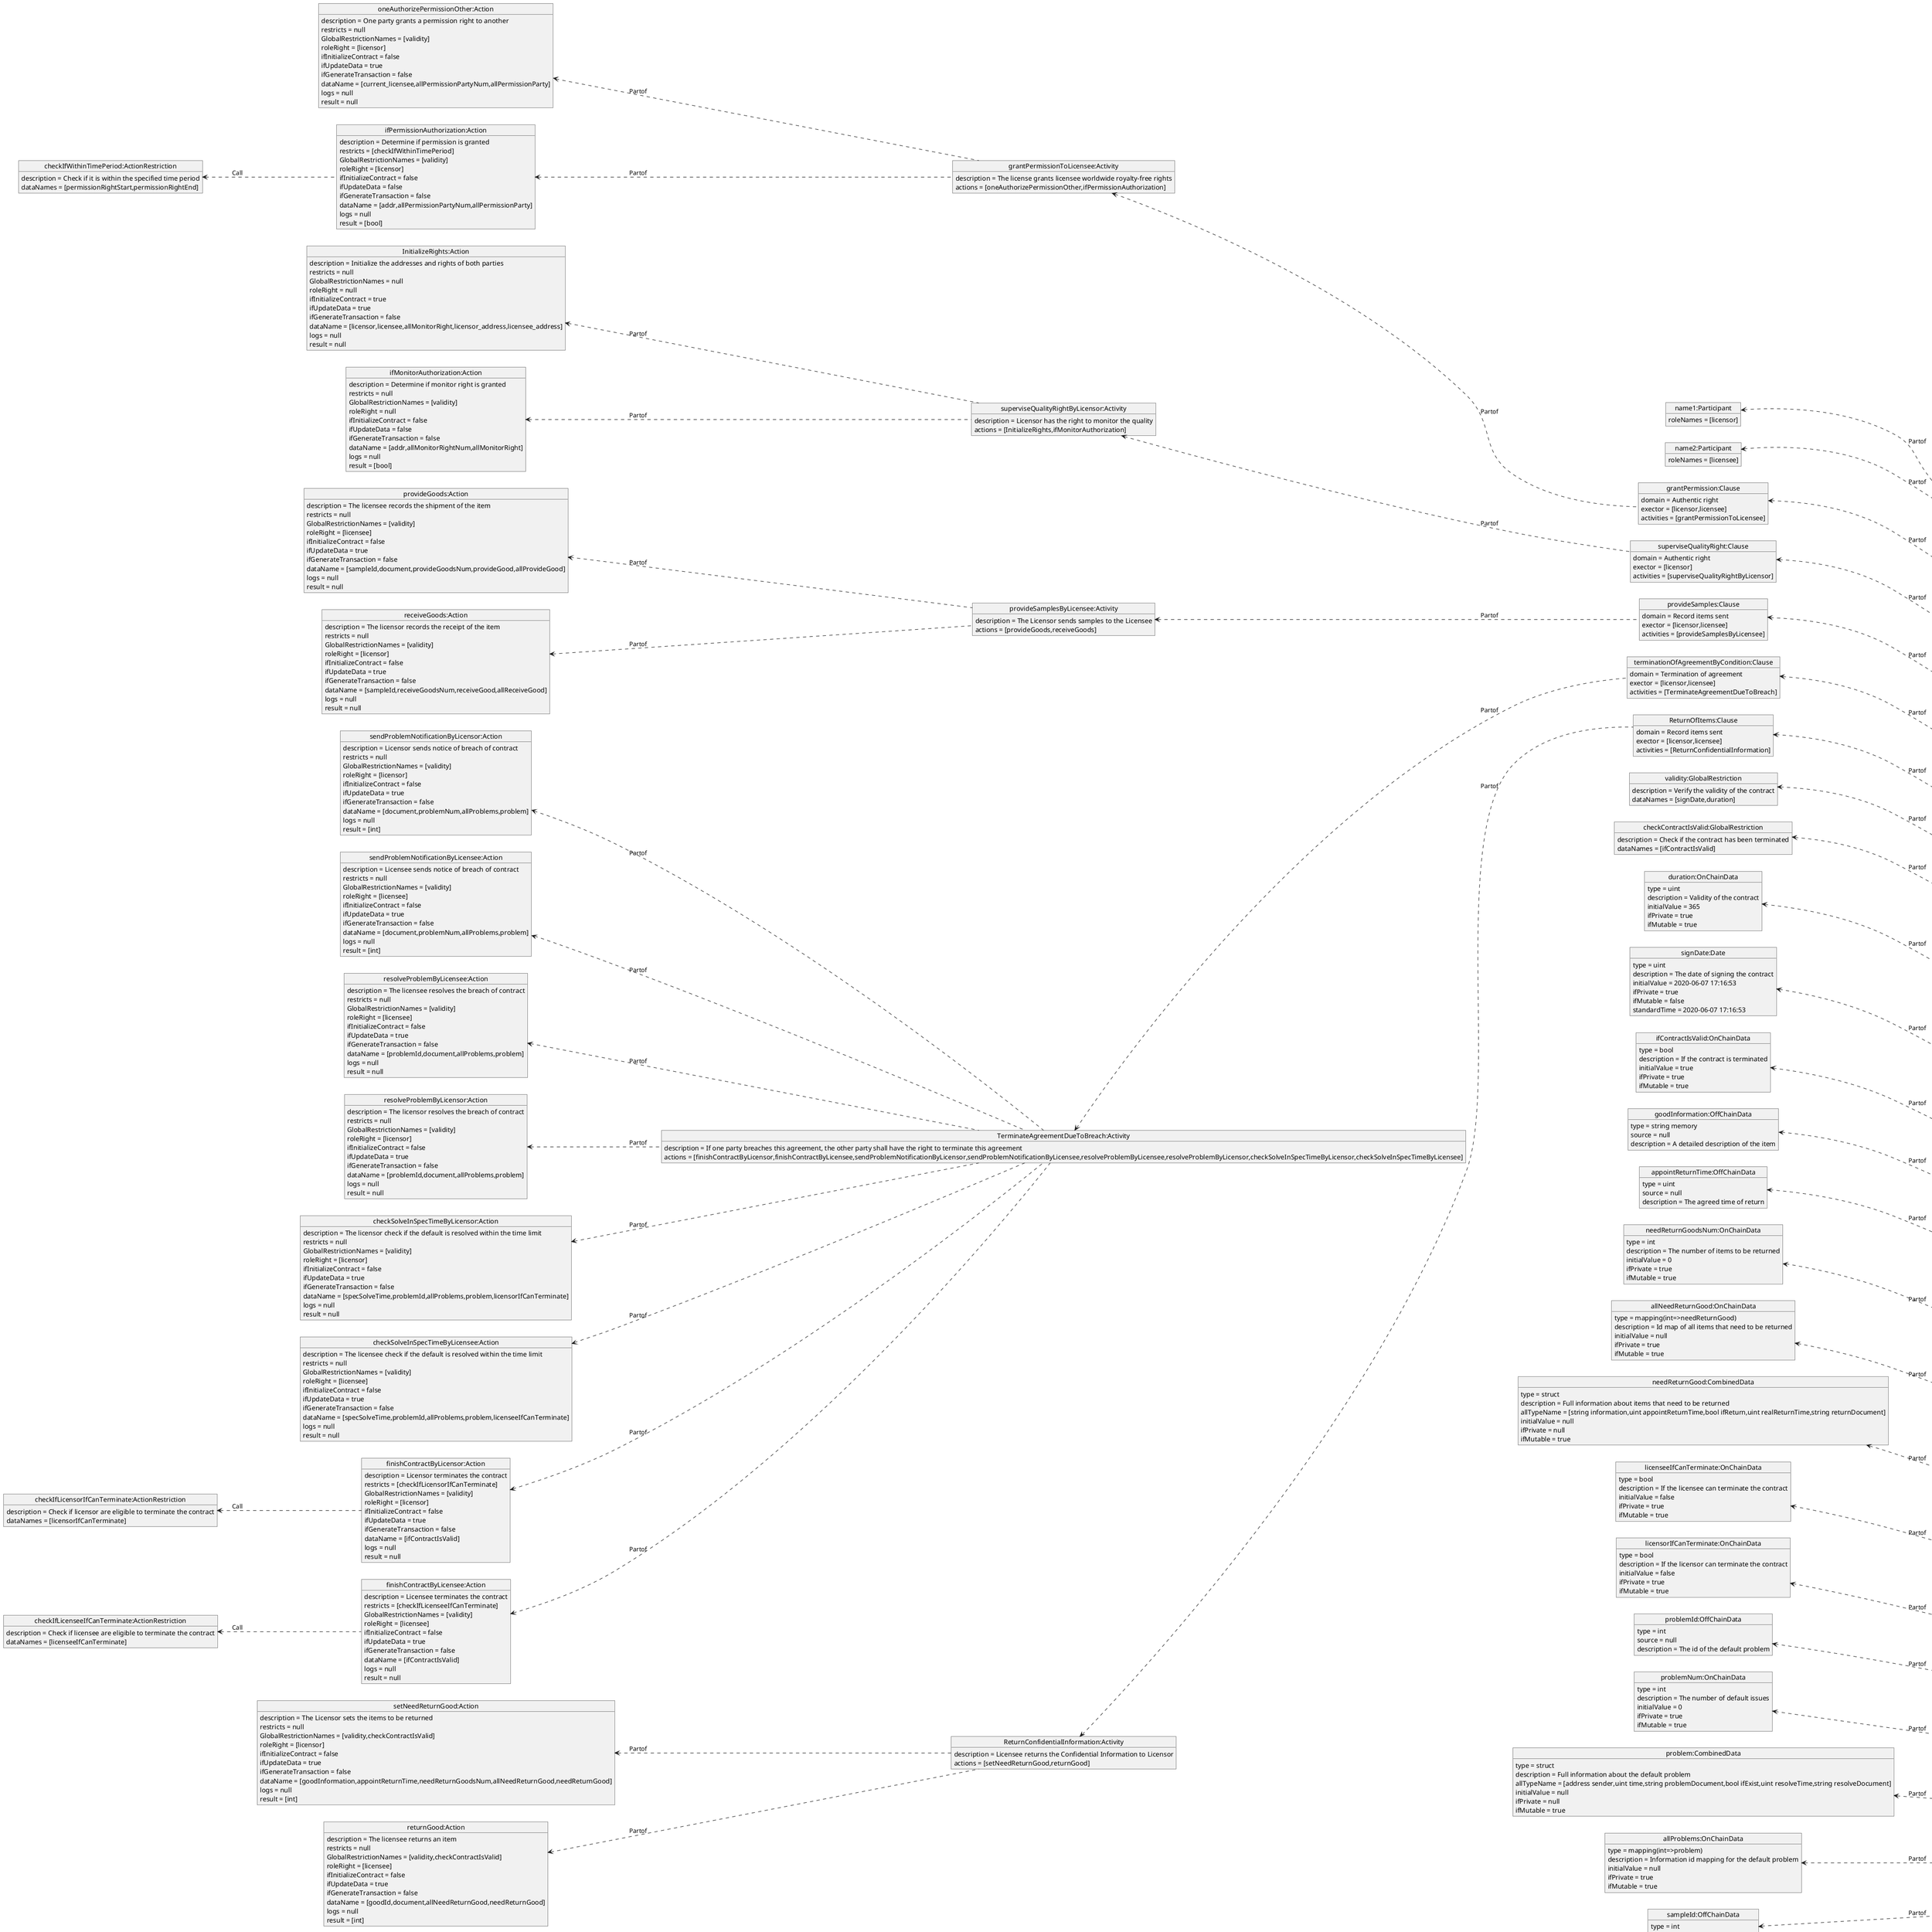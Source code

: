 @startuml
'https://plantuml.com/object-diagram
left to right direction
object "License:Contract" as o1
o1 : description = TRADEMARK LICENSE AGREEMENT
o1 : clauses = [grantPermission,superviseQualityRight,provideSamples,terminationOfAgreementByCondition,ReturnOfItems]
o1 : participants = [name1,name2]
o1 : data = [specSolveTime,goodId,ifContractIsValid,signDate,duration,goodInformation,appointReturnTime,needReturnGoodsNum,allNeedReturnGood,needReturnGood,licenseeIfCanTerminate,licensorIfCanTerminate,problemId,problemNum,allProblems,problem,sampleId,document,provideGoodsNum,provideGood,allProvideGood,receiveGoodsNum,receiveGood,allReceiveGood,licensor_address,licensee_address,licensor,licensee,allMonitorRightNum,allMonitorRight,permissionRightStart,permissionRightEnd,addr,current_licensee,allPermissionPartyNum,allPermissionParty]
o1 : globalRestrictions = [validity]
object "name1:Participant" as o2
o2 : roleNames = [licensor]
o2<..o1 : Partof
object "name2:Participant" as o3
o3 : roleNames = [licensee]
o3<..o1 : Partof
object "grantPermission:Clause" as o4
o4 : domain = Authentic right
o4 : exector = [licensor,licensee]
o4 : activities = [grantPermissionToLicensee]
o4<..o1 : Partof
object "grantPermissionToLicensee:Activity" as o5
o5 : description = The license grants licensee worldwide royalty-free rights
o5 : actions = [oneAuthorizePermissionOther,ifPermissionAuthorization]
o5<..o4 : Partof
object "oneAuthorizePermissionOther:Action" as o6
o6 : description = One party grants a permission right to another
o6 : restricts = null
o6 : GlobalRestrictionNames = [validity]
o6 : roleRight = [licensor]
o6 : ifInitializeContract = false
o6 : ifUpdateData = true
o6 : ifGenerateTransaction = false
o6 : dataName = [current_licensee,allPermissionPartyNum,allPermissionParty]
o6 : logs = null
o6 : result = null
o6<..o5 : Partof
object "ifPermissionAuthorization:Action" as o7
o7 : description = Determine if permission is granted
o7 : restricts = [checkIfWithinTimePeriod]
o7 : GlobalRestrictionNames = [validity]
o7 : roleRight = [licensor]
o7 : ifInitializeContract = false
o7 : ifUpdateData = false
o7 : ifGenerateTransaction = false
o7 : dataName = [addr,allPermissionPartyNum,allPermissionParty]
o7 : logs = null
o7 : result = [bool]
o7<..o5 : Partof
object "checkIfWithinTimePeriod:ActionRestriction" as o8
o8 : description = Check if it is within the specified time period
o8 : dataNames = [permissionRightStart,permissionRightEnd]
o8<..o7 : Call
object "superviseQualityRight:Clause" as o9
o9 : domain = Authentic right
o9 : exector = [licensor]
o9 : activities = [superviseQualityRightByLicensor]
o9<..o1 : Partof
object "superviseQualityRightByLicensor:Activity" as o10
o10 : description = Licensor has the right to monitor the quality
o10 : actions = [InitializeRights,ifMonitorAuthorization]
o10<..o9 : Partof
object "InitializeRights:Action" as o11
o11 : description = Initialize the addresses and rights of both parties
o11 : restricts = null
o11 : GlobalRestrictionNames = null
o11 : roleRight = null
o11 : ifInitializeContract = true
o11 : ifUpdateData = true
o11 : ifGenerateTransaction = false
o11 : dataName = [licensor,licensee,allMonitorRight,licensor_address,licensee_address]
o11 : logs = null
o11 : result = null
o11<..o10 : Partof
object "ifMonitorAuthorization:Action" as o12
o12 : description = Determine if monitor right is granted
o12 : restricts = null
o12 : GlobalRestrictionNames = [validity]
o12 : roleRight = null
o12 : ifInitializeContract = false
o12 : ifUpdateData = false
o12 : ifGenerateTransaction = false
o12 : dataName = [addr,allMonitorRightNum,allMonitorRight]
o12 : logs = null
o12 : result = [bool]
o12<..o10 : Partof
object "provideSamples:Clause" as o13
o13 : domain = Record items sent
o13 : exector = [licensor,licensee]
o13 : activities = [provideSamplesByLicensee]
o13<..o1 : Partof
object "provideSamplesByLicensee:Activity" as o14
o14 : description = The Licensor sends samples to the Licensee
o14 : actions = [provideGoods,receiveGoods]
o14<..o13 : Partof
object "provideGoods:Action" as o15
o15 : description = The licensee records the shipment of the item
o15 : restricts = null
o15 : GlobalRestrictionNames = [validity]
o15 : roleRight = [licensee]
o15 : ifInitializeContract = false
o15 : ifUpdateData = true
o15 : ifGenerateTransaction = false
o15 : dataName = [sampleId,document,provideGoodsNum,provideGood,allProvideGood]
o15 : logs = null
o15 : result = null
o15<..o14 : Partof
object "receiveGoods:Action" as o16
o16 : description = The licensor records the receipt of the item
o16 : restricts = null
o16 : GlobalRestrictionNames = [validity]
o16 : roleRight = [licensor]
o16 : ifInitializeContract = false
o16 : ifUpdateData = true
o16 : ifGenerateTransaction = false
o16 : dataName = [sampleId,receiveGoodsNum,receiveGood,allReceiveGood]
o16 : logs = null
o16 : result = null
o16<..o14 : Partof
object "terminationOfAgreementByCondition:Clause" as o17
o17 : domain = Termination of agreement
o17 : exector = [licensor,licensee]
o17 : activities = [TerminateAgreementDueToBreach]
o17<..o1 : Partof
object "TerminateAgreementDueToBreach:Activity" as o18
o18 : description = If one party breaches this agreement, the other party shall have the right to terminate this agreement
o18 : actions = [finishContractByLicensor,finishContractByLicensee,sendProblemNotificationByLicensor,sendProblemNotificationByLicensee,resolveProblemByLicensee,resolveProblemByLicensor,checkSolveInSpecTimeByLicensor,checkSolveInSpecTimeByLicensee]
o18<..o17 : Partof
object "sendProblemNotificationByLicensor:Action" as o19
o19 : description = Licensor sends notice of breach of contract
o19 : restricts = null
o19 : GlobalRestrictionNames = [validity]
o19 : roleRight = [licensor]
o19 : ifInitializeContract = false
o19 : ifUpdateData = true
o19 : ifGenerateTransaction = false
o19 : dataName = [document,problemNum,allProblems,problem]
o19 : logs = null
o19 : result = [int]
o19<..o18 : Partof
object "sendProblemNotificationByLicensee:Action" as o20
o20 : description = Licensee sends notice of breach of contract
o20 : restricts = null
o20 : GlobalRestrictionNames = [validity]
o20 : roleRight = [licensee]
o20 : ifInitializeContract = false
o20 : ifUpdateData = true
o20 : ifGenerateTransaction = false
o20 : dataName = [document,problemNum,allProblems,problem]
o20 : logs = null
o20 : result = [int]
o20<..o18 : Partof
object "resolveProblemByLicensee:Action" as o21
o21 : description = The licensee resolves the breach of contract
o21 : restricts = null
o21 : GlobalRestrictionNames = [validity]
o21 : roleRight = [licensee]
o21 : ifInitializeContract = false
o21 : ifUpdateData = true
o21 : ifGenerateTransaction = false
o21 : dataName = [problemId,document,allProblems,problem]
o21 : logs = null
o21 : result = null
o21<..o18 : Partof
object "resolveProblemByLicensor:Action" as o22
o22 : description = The licensor resolves the breach of contract
o22 : restricts = null
o22 : GlobalRestrictionNames = [validity]
o22 : roleRight = [licensor]
o22 : ifInitializeContract = false
o22 : ifUpdateData = true
o22 : ifGenerateTransaction = false
o22 : dataName = [problemId,document,allProblems,problem]
o22 : logs = null
o22 : result = null
o22<..o18 : Partof
object "checkSolveInSpecTimeByLicensor:Action" as o23
o23 : description = The licensor check if the default is resolved within the time limit
o23 : restricts = null
o23 : GlobalRestrictionNames = [validity]
o23 : roleRight = [licensor]
o23 : ifInitializeContract = false
o23 : ifUpdateData = true
o23 : ifGenerateTransaction = false
o23 : dataName = [specSolveTime,problemId,allProblems,problem,licensorIfCanTerminate]
o23 : logs = null
o23 : result = null
o23<..o18 : Partof
object "checkSolveInSpecTimeByLicensee:Action" as o24
o24 : description = The licensee check if the default is resolved within the time limit
o24 : restricts = null
o24 : GlobalRestrictionNames = [validity]
o24 : roleRight = [licensee]
o24 : ifInitializeContract = false
o24 : ifUpdateData = true
o24 : ifGenerateTransaction = false
o24 : dataName = [specSolveTime,problemId,allProblems,problem,licenseeIfCanTerminate]
o24 : logs = null
o24 : result = null
o24<..o18 : Partof
object "finishContractByLicensor:Action" as o25
o25 : description = Licensor terminates the contract
o25 : restricts = [checkIfLicensorIfCanTerminate]
o25 : GlobalRestrictionNames = [validity]
o25 : roleRight = [licensor]
o25 : ifInitializeContract = false
o25 : ifUpdateData = true
o25 : ifGenerateTransaction = false
o25 : dataName = [ifContractIsValid]
o25 : logs = null
o25 : result = null
o25<..o18 : Partof
object "finishContractByLicensee:Action" as o26
o26 : description = Licensee terminates the contract
o26 : restricts = [checkIfLicenseeIfCanTerminate]
o26 : GlobalRestrictionNames = [validity]
o26 : roleRight = [licensee]
o26 : ifInitializeContract = false
o26 : ifUpdateData = true
o26 : ifGenerateTransaction = false
o26 : dataName = [ifContractIsValid]
o26 : logs = null
o26 : result = null
o26<..o18 : Partof
object "checkIfLicensorIfCanTerminate:ActionRestriction" as o27
o27 : description = Check if licensor are eligible to terminate the contract
o27 : dataNames = [licensorIfCanTerminate]
o27<..o25 : Call
object "checkIfLicenseeIfCanTerminate:ActionRestriction" as o28
o28 : description = Check if licensee are eligible to terminate the contract
o28 : dataNames = [licenseeIfCanTerminate]
o28<..o26 : Call
object "ReturnOfItems:Clause" as o29
o29 : domain = Record items sent
o29 : exector = [licensor,licensee]
o29 : activities = [ReturnConfidentialInformation]
o29<..o1 : Partof
object "ReturnConfidentialInformation:Activity" as o30
o30 : description = Licensee returns the Confidential Information to Licensor
o30 : actions = [setNeedReturnGood,returnGood]
o30<..o29 : Partof
object "setNeedReturnGood:Action" as o31
o31 : description = The Licensor sets the items to be returned
o31 : restricts = null
o31 : GlobalRestrictionNames = [validity,checkContractIsValid]
o31 : roleRight = [licensor]
o31 : ifInitializeContract = false
o31 : ifUpdateData = true
o31 : ifGenerateTransaction = false
o31 : dataName = [goodInformation,appointReturnTime,needReturnGoodsNum,allNeedReturnGood,needReturnGood]
o31 : logs = null
o31 : result = [int]
o31<..o30 : Partof
object "returnGood:Action" as o32
o32 : description = The licensee returns an item
o32 : restricts = null
o32 : GlobalRestrictionNames = [validity,checkContractIsValid]
o32 : roleRight = [licensee]
o32 : ifInitializeContract = false
o32 : ifUpdateData = true
o32 : ifGenerateTransaction = false
o32 : dataName = [goodId,document,allNeedReturnGood,needReturnGood]
o32 : logs = null
o32 : result = [int]
o32<..o30 : Partof
object "validity:GlobalRestriction" as o33
o33 : description = Verify the validity of the contract
o33 : dataNames = [signDate,duration]
o33<..o1 : Partof
object "checkContractIsValid:GlobalRestriction" as o34
o34 : description = Check if the contract has been terminated
o34 : dataNames = [ifContractIsValid]
o34<..o1 : Partof
object "duration:OnChainData" as o35
o35 : type = uint
o35 : description = Validity of the contract
o35 : initialValue = 365
o35 : ifPrivate = true
o35 : ifMutable = true
o35<..o1 : Partof
object "signDate:Date" as o36
o36 : type = uint
o36 : description = The date of signing the contract
o36 : initialValue = 2020-06-07 17:16:53
o36 : ifPrivate = true
o36 : ifMutable = false
o36 : standardTime = 2020-06-07 17:16:53
o36<..o1 : Partof
object "ifContractIsValid:OnChainData" as o37
o37 : type = bool
o37 : description = If the contract is terminated
o37 : initialValue = true
o37 : ifPrivate = true
o37 : ifMutable = true
o37<..o1 : Partof
object "goodInformation:OffChainData" as o38
o38 : type = string memory
o38 : source = null
o38 : description = A detailed description of the item
o38<..o1 : Partof
object "appointReturnTime:OffChainData" as o39
o39 : type = uint
o39 : source = null
o39 : description = The agreed time of return
o39<..o1 : Partof
object "needReturnGoodsNum:OnChainData" as o40
o40 : type = int
o40 : description = The number of items to be returned
o40 : initialValue = 0
o40 : ifPrivate = true
o40 : ifMutable = true
o40<..o1 : Partof
object "allNeedReturnGood:OnChainData" as o41
o41 : type = mapping(int=>needReturnGood)
o41 : description = Id map of all items that need to be returned
o41 : initialValue = null
o41 : ifPrivate = true
o41 : ifMutable = true
o41<..o1 : Partof
object "needReturnGood:CombinedData" as o42
o42 : type = struct
o42 : description = Full information about items that need to be returned
o42 : allTypeName = [string information,uint appointReturnTime,bool ifReturn,uint realReturnTime,string returnDocument]
o42 : initialValue = null
o42 : ifPrivate = null
o42 : ifMutable = true
o42<..o1 : Partof
object "licenseeIfCanTerminate:OnChainData" as o43
o43 : type = bool
o43 : description = If the licensee can terminate the contract
o43 : initialValue = false
o43 : ifPrivate = true
o43 : ifMutable = true
o43<..o1 : Partof
object "licensorIfCanTerminate:OnChainData" as o44
o44 : type = bool
o44 : description = If the licensor can terminate the contract
o44 : initialValue = false
o44 : ifPrivate = true
o44 : ifMutable = true
o44<..o1 : Partof
object "problemId:OffChainData" as o45
o45 : type = int
o45 : source = null
o45 : description = The id of the default problem
o45<..o1 : Partof
object "problemNum:OnChainData" as o46
o46 : type = int
o46 : description = The number of default issues
o46 : initialValue = 0
o46 : ifPrivate = true
o46 : ifMutable = true
o46<..o1 : Partof
object "problem:CombinedData" as o47
o47 : type = struct
o47 : description = Full information about the default problem
o47 : allTypeName = [address sender,uint time,string problemDocument,bool ifExist,uint resolveTime,string resolveDocument]
o47 : initialValue = null
o47 : ifPrivate = null
o47 : ifMutable = true
o47<..o1 : Partof
object "allProblems:OnChainData" as o48
o48 : type = mapping(int=>problem)
o48 : description = Information id mapping for the default problem
o48 : initialValue = null
o48 : ifPrivate = true
o48 : ifMutable = true
o48<..o1 : Partof
object "sampleId:OffChainData" as o49
o49 : type = int
o49 : source = null
o49 : description = The id of the sample
o49<..o1 : Partof
object "document:OffChainData" as o50
o50 : type = string memory
o50 : source = null
o50 : description = The hash value of the proof document
o50<..o1 : Partof
object "provideGoodsNum:OnChainData" as o51
o51 : type = int
o51 : description = The number of goods to need provide
o51 : initialValue = 0
o51 : ifPrivate = true
o51 : ifMutable = true
o51<..o1 : Partof
object "provideGood:CombinedData" as o52
o52 : type = struct
o52 : description = Full information about the goods to be provided
o52 : allTypeName = [int goodId,uint time,string ipfsDocument]
o52 : initialValue = null
o52 : ifPrivate = null
o52 : ifMutable = true
o52<..o1 : Partof
object "allProvideGood:OnChainData" as o53
o53 : type = mapping(int=>provideGood)
o53 : description = Mapping of the id to the item to be provided
o53 : initialValue = null
o53 : ifPrivate = true
o53 : ifMutable = true
o53<..o1 : Partof
object "receiveGoodsNum:OnChainData" as o54
o54 : type = int
o54 : description = The number of goods to need receive
o54 : initialValue = 0
o54 : ifPrivate = true
o54 : ifMutable = true
o54<..o1 : Partof
object "receiveGood:CombinedData" as o55
o55 : type = struct
o55 : description = Full information about the goods to be received
o55 : allTypeName = [int goodId,uint time]
o55 : initialValue = null
o55 : ifPrivate = null
o55 : ifMutable = true
o55<..o1 : Partof
object "allReceiveGood:OnChainData" as o56
o56 : type = mapping(int=>receiveGood)
o56 : description = Mapping of the id to the item to be received
o56 : initialValue = null
o56 : ifPrivate = true
o56 : ifMutable = true
o56<..o1 : Partof
object "licensor:OffChainData" as o57
o57 : type = address
o57 : source = null
o57 : description = Address of Licensor
o57<..o1 : Partof
object "licensee:OffChainData" as o58
o58 : type = address
o58 : source = null
o58 : description = Address of Licensee
o58<..o1 : Partof
object "allMonitorRightNum:OnChainData" as o59
o59 : type = int
o59 : description = The number of parties with the right to monitor quality
o59 : initialValue = 1
o59 : ifPrivate = true
o59 : ifMutable = true
o59<..o1 : Partof
object "allMonitorRight:OnChainData" as o60
o60 : type = mapping(int=>address)
o60 : description = All those who have the right to monitor quality
o60 : initialValue = null
o60 : ifPrivate = true
o60 : ifMutable = true
o60<..o1 : Partof
object "permissionRightStart:OnChainData" as o61
o61 : type = uint
o61 : description = The start time of the permission
o61 : initialValue = 0
o61 : ifPrivate = true
o61 : ifMutable = true
o61<..o1 : Partof
object "permissionRightEnd:OnChainData" as o62
o62 : type = uint
o62 : description = The end time of the permission
o62 : initialValue = 0
o62 : ifPrivate = true
o62 : ifMutable = true
o62<..o1 : Partof
object "addr:OffChainData" as o63
o63 : type = address
o63 : source = null
o63 : description = Account address on the blockchain
o63<..o1 : Partof
object "current_licensee:OffChainData" as o64
o64 : type = address
o64 : source = null
o64 : description = The address to which the permission is granted
o64<..o1 : Partof
object "allPermissionPartyNum:OnChainData" as o65
o65 : type = int
o65 : description = The number of parties with the right of permission
o65 : initialValue = 0
o65 : ifPrivate = true
o65 : ifMutable = true
o65<..o1 : Partof
object "allPermissionParty:OnChainData" as o66
o66 : type = mapping(int=>address)
o66 : description = All those who have the right of permission
o66 : initialValue = null
o66 : ifPrivate = true
o66 : ifMutable = true
o66<..o1 : Partof
object "licensor_address:OnChainData" as o67
o67 : type = address
o67 : description = Account address on the blockchain of licensor
o67 : initialValue = null
o67 : ifPrivate = true
o67 : ifMutable = true
o67<..o1 : Partof
object "licensee_address:OnChainData" as o68
o68 : type = address
o68 : description = Account address on the blockchain of licensee
o68 : initialValue = null
o68 : ifPrivate = true
o68 : ifMutable = true
o68<..o1 : Partof
object "goodId:OffChainData" as o69
o69 : type = int
o69 : source = null
o69 : description = The id of the good
o69<..o1 : Partof
object "specSolveTime:OnChainData" as o70
o70 : type = uint
o70 : description = A prescribed time to solve the problem
o70 : initialValue = 120 days
o70 : ifPrivate = true
o70 : ifMutable = true
o70<..o1 : Partof

@enduml
